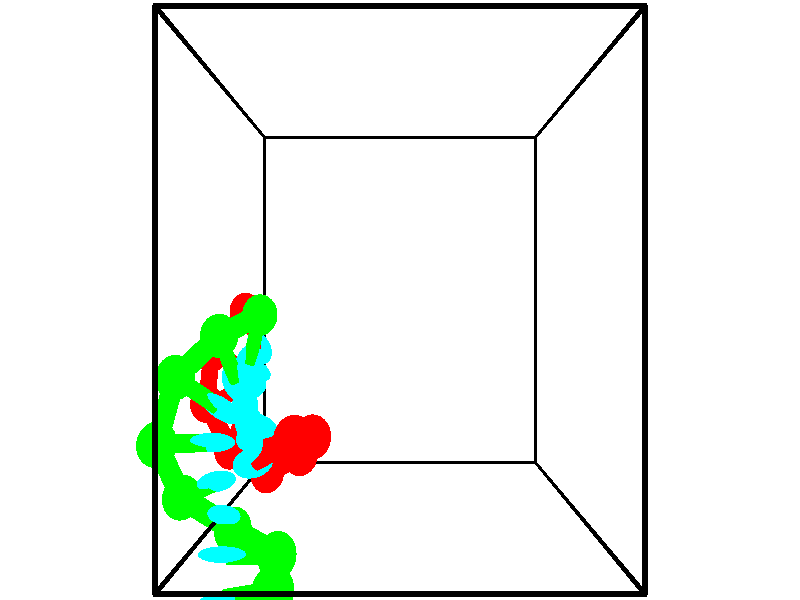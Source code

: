 // switches for output
#declare DRAW_BASES = 1; // possible values are 0, 1; only relevant for DNA ribbons
#declare DRAW_BASES_TYPE = 3; // possible values are 1, 2, 3; only relevant for DNA ribbons
#declare DRAW_FOG = 0; // set to 1 to enable fog

#include "colors.inc"

#include "transforms.inc"
background { rgb <1, 1, 1>}

#default {
   normal{
       ripples 0.25
       frequency 0.20
       turbulence 0.2
       lambda 5
   }
	finish {
		phong 0.1
		phong_size 40.
	}
}

// original window dimensions: 1024x640


// camera settings

camera {
	sky <-0, 1, 0>
	up <-0, 1, 0>
	right 1.6 * <1, 0, 0>
	location <2.5, 2.5, 11.1562>
	look_at <2.5, 2.5, 2.5>
	direction <0, 0, -8.6562>
	angle 67.0682
}


# declare cpy_camera_pos = <2.5, 2.5, 11.1562>;
# if (DRAW_FOG = 1)
fog {
	fog_type 2
	up vnormalize(cpy_camera_pos)
	color rgbt<1,1,1,0.3>
	distance 1e-5
	fog_alt 3e-3
	fog_offset 4
}
# end


// LIGHTS

# declare lum = 6;
global_settings {
	ambient_light rgb lum * <0.05, 0.05, 0.05>
	max_trace_level 15
}# declare cpy_direct_light_amount = 0.25;
light_source
{	1000 * <-1, -1, 1>,
	rgb lum * cpy_direct_light_amount
	parallel
}

light_source
{	1000 * <1, 1, -1>,
	rgb lum * cpy_direct_light_amount
	parallel
}

// strand 0

// nucleotide -1

// particle -1
sphere {
	<-0.017401, 2.347169, 1.321144> 0.250000
	pigment { color rgbt <1,0,0,0> }
	no_shadow
}
cylinder {
	<0.052834, 2.042999, 1.071049>,  <0.094974, 1.860497, 0.920991>, 0.100000
	pigment { color rgbt <1,0,0,0> }
	no_shadow
}
cylinder {
	<0.052834, 2.042999, 1.071049>,  <-0.017401, 2.347169, 1.321144>, 0.100000
	pigment { color rgbt <1,0,0,0> }
	no_shadow
}

// particle -1
sphere {
	<0.052834, 2.042999, 1.071049> 0.100000
	pigment { color rgbt <1,0,0,0> }
	no_shadow
}
sphere {
	0, 1
	scale<0.080000,0.200000,0.300000>
	matrix <0.030140, -0.630656, 0.775477,
		-0.984002, -0.155008, -0.087816,
		0.175587, -0.760424, -0.625239,
		0.105510, 1.814872, 0.883477>
	pigment { color rgbt <0,1,1,0> }
	no_shadow
}
cylinder {
	<-0.582598, 1.762362, 1.289895>,  <-0.017401, 2.347169, 1.321144>, 0.130000
	pigment { color rgbt <1,0,0,0> }
	no_shadow
}

// nucleotide -1

// particle -1
sphere {
	<-0.582598, 1.762362, 1.289895> 0.250000
	pigment { color rgbt <1,0,0,0> }
	no_shadow
}
cylinder {
	<-0.204796, 1.636993, 1.250549>,  <0.021886, 1.561772, 1.226942>, 0.100000
	pigment { color rgbt <1,0,0,0> }
	no_shadow
}
cylinder {
	<-0.204796, 1.636993, 1.250549>,  <-0.582598, 1.762362, 1.289895>, 0.100000
	pigment { color rgbt <1,0,0,0> }
	no_shadow
}

// particle -1
sphere {
	<-0.204796, 1.636993, 1.250549> 0.100000
	pigment { color rgbt <1,0,0,0> }
	no_shadow
}
sphere {
	0, 1
	scale<0.080000,0.200000,0.300000>
	matrix <-0.122566, -0.614054, 0.779689,
		-0.304772, -0.724365, -0.618392,
		0.944506, -0.313422, -0.098364,
		0.078556, 1.542967, 1.221040>
	pigment { color rgbt <0,1,1,0> }
	no_shadow
}
cylinder {
	<-0.567584, 1.129249, 1.574085>,  <-0.582598, 1.762362, 1.289895>, 0.130000
	pigment { color rgbt <1,0,0,0> }
	no_shadow
}

// nucleotide -1

// particle -1
sphere {
	<-0.567584, 1.129249, 1.574085> 0.250000
	pigment { color rgbt <1,0,0,0> }
	no_shadow
}
cylinder {
	<-0.187134, 1.249512, 1.602272>,  <0.041136, 1.321669, 1.619184>, 0.100000
	pigment { color rgbt <1,0,0,0> }
	no_shadow
}
cylinder {
	<-0.187134, 1.249512, 1.602272>,  <-0.567584, 1.129249, 1.574085>, 0.100000
	pigment { color rgbt <1,0,0,0> }
	no_shadow
}

// particle -1
sphere {
	<-0.187134, 1.249512, 1.602272> 0.100000
	pigment { color rgbt <1,0,0,0> }
	no_shadow
}
sphere {
	0, 1
	scale<0.080000,0.200000,0.300000>
	matrix <0.114667, -0.555739, 0.823411,
		0.286725, -0.775087, -0.563053,
		0.951126, 0.300656, 0.070468,
		0.098204, 1.339709, 1.623412>
	pigment { color rgbt <0,1,1,0> }
	no_shadow
}
cylinder {
	<-0.160291, 0.534766, 1.666500>,  <-0.567584, 1.129249, 1.574085>, 0.130000
	pigment { color rgbt <1,0,0,0> }
	no_shadow
}

// nucleotide -1

// particle -1
sphere {
	<-0.160291, 0.534766, 1.666500> 0.250000
	pigment { color rgbt <1,0,0,0> }
	no_shadow
}
cylinder {
	<-0.000984, 0.865387, 1.825596>,  <0.094600, 1.063759, 1.921053>, 0.100000
	pigment { color rgbt <1,0,0,0> }
	no_shadow
}
cylinder {
	<-0.000984, 0.865387, 1.825596>,  <-0.160291, 0.534766, 1.666500>, 0.100000
	pigment { color rgbt <1,0,0,0> }
	no_shadow
}

// particle -1
sphere {
	<-0.000984, 0.865387, 1.825596> 0.100000
	pigment { color rgbt <1,0,0,0> }
	no_shadow
}
sphere {
	0, 1
	scale<0.080000,0.200000,0.300000>
	matrix <0.068140, -0.459073, 0.885781,
		0.914735, -0.325675, -0.239155,
		0.398266, 0.826552, 0.397739,
		0.118496, 1.113353, 1.944917>
	pigment { color rgbt <0,1,1,0> }
	no_shadow
}
cylinder {
	<0.505672, 0.338665, 2.093103>,  <-0.160291, 0.534766, 1.666500>, 0.130000
	pigment { color rgbt <1,0,0,0> }
	no_shadow
}

// nucleotide -1

// particle -1
sphere {
	<0.505672, 0.338665, 2.093103> 0.250000
	pigment { color rgbt <1,0,0,0> }
	no_shadow
}
cylinder {
	<0.392445, 0.696949, 2.230259>,  <0.324508, 0.911920, 2.312552>, 0.100000
	pigment { color rgbt <1,0,0,0> }
	no_shadow
}
cylinder {
	<0.392445, 0.696949, 2.230259>,  <0.505672, 0.338665, 2.093103>, 0.100000
	pigment { color rgbt <1,0,0,0> }
	no_shadow
}

// particle -1
sphere {
	<0.392445, 0.696949, 2.230259> 0.100000
	pigment { color rgbt <1,0,0,0> }
	no_shadow
}
sphere {
	0, 1
	scale<0.080000,0.200000,0.300000>
	matrix <0.272006, -0.267859, 0.924264,
		0.919720, 0.354899, -0.167816,
		-0.283069, 0.895711, 0.342890,
		0.307524, 0.965662, 2.333126>
	pigment { color rgbt <0,1,1,0> }
	no_shadow
}
cylinder {
	<1.059942, 0.638110, 2.441097>,  <0.505672, 0.338665, 2.093103>, 0.130000
	pigment { color rgbt <1,0,0,0> }
	no_shadow
}

// nucleotide -1

// particle -1
sphere {
	<1.059942, 0.638110, 2.441097> 0.250000
	pigment { color rgbt <1,0,0,0> }
	no_shadow
}
cylinder {
	<0.764904, 0.841370, 2.618969>,  <0.587882, 0.963325, 2.725692>, 0.100000
	pigment { color rgbt <1,0,0,0> }
	no_shadow
}
cylinder {
	<0.764904, 0.841370, 2.618969>,  <1.059942, 0.638110, 2.441097>, 0.100000
	pigment { color rgbt <1,0,0,0> }
	no_shadow
}

// particle -1
sphere {
	<0.764904, 0.841370, 2.618969> 0.100000
	pigment { color rgbt <1,0,0,0> }
	no_shadow
}
sphere {
	0, 1
	scale<0.080000,0.200000,0.300000>
	matrix <0.204186, -0.459871, 0.864192,
		0.643633, 0.728220, 0.235441,
		-0.737594, 0.508149, 0.444680,
		0.543626, 0.993814, 2.752373>
	pigment { color rgbt <0,1,1,0> }
	no_shadow
}
cylinder {
	<1.321446, 0.964138, 3.037239>,  <1.059942, 0.638110, 2.441097>, 0.130000
	pigment { color rgbt <1,0,0,0> }
	no_shadow
}

// nucleotide -1

// particle -1
sphere {
	<1.321446, 0.964138, 3.037239> 0.250000
	pigment { color rgbt <1,0,0,0> }
	no_shadow
}
cylinder {
	<0.925938, 0.960716, 3.096916>,  <0.688633, 0.958663, 3.132722>, 0.100000
	pigment { color rgbt <1,0,0,0> }
	no_shadow
}
cylinder {
	<0.925938, 0.960716, 3.096916>,  <1.321446, 0.964138, 3.037239>, 0.100000
	pigment { color rgbt <1,0,0,0> }
	no_shadow
}

// particle -1
sphere {
	<0.925938, 0.960716, 3.096916> 0.100000
	pigment { color rgbt <1,0,0,0> }
	no_shadow
}
sphere {
	0, 1
	scale<0.080000,0.200000,0.300000>
	matrix <0.133328, -0.501410, 0.854875,
		0.067493, 0.865167, 0.496921,
		-0.988771, -0.008556, 0.149193,
		0.629306, 0.958150, 3.141674>
	pigment { color rgbt <0,1,1,0> }
	no_shadow
}
cylinder {
	<1.208117, 1.080154, 3.802284>,  <1.321446, 0.964138, 3.037239>, 0.130000
	pigment { color rgbt <1,0,0,0> }
	no_shadow
}

// nucleotide -1

// particle -1
sphere {
	<1.208117, 1.080154, 3.802284> 0.250000
	pigment { color rgbt <1,0,0,0> }
	no_shadow
}
cylinder {
	<0.882679, 0.908943, 3.644878>,  <0.687416, 0.806217, 3.550435>, 0.100000
	pigment { color rgbt <1,0,0,0> }
	no_shadow
}
cylinder {
	<0.882679, 0.908943, 3.644878>,  <1.208117, 1.080154, 3.802284>, 0.100000
	pigment { color rgbt <1,0,0,0> }
	no_shadow
}

// particle -1
sphere {
	<0.882679, 0.908943, 3.644878> 0.100000
	pigment { color rgbt <1,0,0,0> }
	no_shadow
}
sphere {
	0, 1
	scale<0.080000,0.200000,0.300000>
	matrix <-0.061083, -0.610138, 0.789937,
		-0.578213, 0.666727, 0.470260,
		-0.813596, -0.428027, -0.393515,
		0.638600, 0.780535, 3.526824>
	pigment { color rgbt <0,1,1,0> }
	no_shadow
}
// strand 1

// nucleotide -1

// particle -1
sphere {
	<0.991650, -0.381643, 3.998425> 0.250000
	pigment { color rgbt <0,1,0,0> }
	no_shadow
}
cylinder {
	<0.609962, -0.465942, 3.913521>,  <0.380950, -0.516522, 3.862579>, 0.100000
	pigment { color rgbt <0,1,0,0> }
	no_shadow
}
cylinder {
	<0.609962, -0.465942, 3.913521>,  <0.991650, -0.381643, 3.998425>, 0.100000
	pigment { color rgbt <0,1,0,0> }
	no_shadow
}

// particle -1
sphere {
	<0.609962, -0.465942, 3.913521> 0.100000
	pigment { color rgbt <0,1,0,0> }
	no_shadow
}
sphere {
	0, 1
	scale<0.080000,0.200000,0.300000>
	matrix <-0.146210, 0.947710, -0.283672,
		0.260943, -0.239650, -0.935135,
		-0.954218, -0.210748, -0.212259,
		0.323697, -0.529167, 3.849843>
	pigment { color rgbt <0,1,1,0> }
	no_shadow
}
cylinder {
	<0.908045, -0.250563, 3.350750>,  <0.991650, -0.381643, 3.998425>, 0.130000
	pigment { color rgbt <0,1,0,0> }
	no_shadow
}

// nucleotide -1

// particle -1
sphere {
	<0.908045, -0.250563, 3.350750> 0.250000
	pigment { color rgbt <0,1,0,0> }
	no_shadow
}
cylinder {
	<0.565723, -0.178703, 3.544792>,  <0.360331, -0.135587, 3.661217>, 0.100000
	pigment { color rgbt <0,1,0,0> }
	no_shadow
}
cylinder {
	<0.565723, -0.178703, 3.544792>,  <0.908045, -0.250563, 3.350750>, 0.100000
	pigment { color rgbt <0,1,0,0> }
	no_shadow
}

// particle -1
sphere {
	<0.565723, -0.178703, 3.544792> 0.100000
	pigment { color rgbt <0,1,0,0> }
	no_shadow
}
sphere {
	0, 1
	scale<0.080000,0.200000,0.300000>
	matrix <-0.017805, 0.926975, -0.374699,
		-0.516995, -0.329306, -0.790110,
		-0.855803, 0.179650, 0.485105,
		0.308982, -0.124808, 3.690324>
	pigment { color rgbt <0,1,1,0> }
	no_shadow
}
cylinder {
	<0.208600, -0.120117, 2.880455>,  <0.908045, -0.250563, 3.350750>, 0.130000
	pigment { color rgbt <0,1,0,0> }
	no_shadow
}

// nucleotide -1

// particle -1
sphere {
	<0.208600, -0.120117, 2.880455> 0.250000
	pigment { color rgbt <0,1,0,0> }
	no_shadow
}
cylinder {
	<0.241196, 0.075249, 3.227974>,  <0.260753, 0.192468, 3.436486>, 0.100000
	pigment { color rgbt <0,1,0,0> }
	no_shadow
}
cylinder {
	<0.241196, 0.075249, 3.227974>,  <0.208600, -0.120117, 2.880455>, 0.100000
	pigment { color rgbt <0,1,0,0> }
	no_shadow
}

// particle -1
sphere {
	<0.241196, 0.075249, 3.227974> 0.100000
	pigment { color rgbt <0,1,0,0> }
	no_shadow
}
sphere {
	0, 1
	scale<0.080000,0.200000,0.300000>
	matrix <-0.007129, 0.871961, -0.489524,
		-0.996649, 0.033697, 0.074537,
		0.081489, 0.488415, 0.868798,
		0.265642, 0.221773, 3.488613>
	pigment { color rgbt <0,1,1,0> }
	no_shadow
}
cylinder {
	<-0.460723, 0.267832, 2.968667>,  <0.208600, -0.120117, 2.880455>, 0.130000
	pigment { color rgbt <0,1,0,0> }
	no_shadow
}

// nucleotide -1

// particle -1
sphere {
	<-0.460723, 0.267832, 2.968667> 0.250000
	pigment { color rgbt <0,1,0,0> }
	no_shadow
}
cylinder {
	<-0.137474, 0.414742, 3.152863>,  <0.056475, 0.502887, 3.263380>, 0.100000
	pigment { color rgbt <0,1,0,0> }
	no_shadow
}
cylinder {
	<-0.137474, 0.414742, 3.152863>,  <-0.460723, 0.267832, 2.968667>, 0.100000
	pigment { color rgbt <0,1,0,0> }
	no_shadow
}

// particle -1
sphere {
	<-0.137474, 0.414742, 3.152863> 0.100000
	pigment { color rgbt <0,1,0,0> }
	no_shadow
}
sphere {
	0, 1
	scale<0.080000,0.200000,0.300000>
	matrix <-0.062360, 0.830747, -0.553146,
		-0.585706, 0.418293, 0.694247,
		0.808121, 0.367275, 0.460488,
		0.104962, 0.524924, 3.291009>
	pigment { color rgbt <0,1,1,0> }
	no_shadow
}
cylinder {
	<-0.679428, 0.927473, 3.264525>,  <-0.460723, 0.267832, 2.968667>, 0.130000
	pigment { color rgbt <0,1,0,0> }
	no_shadow
}

// nucleotide -1

// particle -1
sphere {
	<-0.679428, 0.927473, 3.264525> 0.250000
	pigment { color rgbt <0,1,0,0> }
	no_shadow
}
cylinder {
	<-0.281645, 0.929214, 3.222504>,  <-0.042975, 0.930260, 3.197291>, 0.100000
	pigment { color rgbt <0,1,0,0> }
	no_shadow
}
cylinder {
	<-0.281645, 0.929214, 3.222504>,  <-0.679428, 0.927473, 3.264525>, 0.100000
	pigment { color rgbt <0,1,0,0> }
	no_shadow
}

// particle -1
sphere {
	<-0.281645, 0.929214, 3.222504> 0.100000
	pigment { color rgbt <0,1,0,0> }
	no_shadow
}
sphere {
	0, 1
	scale<0.080000,0.200000,0.300000>
	matrix <-0.061002, 0.837686, -0.542735,
		0.085639, 0.546135, 0.833308,
		0.994457, 0.004354, -0.105054,
		0.016692, 0.930521, 3.190987>
	pigment { color rgbt <0,1,1,0> }
	no_shadow
}
cylinder {
	<-0.477912, 1.642413, 3.157002>,  <-0.679428, 0.927473, 3.264525>, 0.130000
	pigment { color rgbt <0,1,0,0> }
	no_shadow
}

// nucleotide -1

// particle -1
sphere {
	<-0.477912, 1.642413, 3.157002> 0.250000
	pigment { color rgbt <0,1,0,0> }
	no_shadow
}
cylinder {
	<-0.163021, 1.427071, 3.036705>,  <0.025914, 1.297866, 2.964527>, 0.100000
	pigment { color rgbt <0,1,0,0> }
	no_shadow
}
cylinder {
	<-0.163021, 1.427071, 3.036705>,  <-0.477912, 1.642413, 3.157002>, 0.100000
	pigment { color rgbt <0,1,0,0> }
	no_shadow
}

// particle -1
sphere {
	<-0.163021, 1.427071, 3.036705> 0.100000
	pigment { color rgbt <0,1,0,0> }
	no_shadow
}
sphere {
	0, 1
	scale<0.080000,0.200000,0.300000>
	matrix <0.208589, 0.691416, -0.691690,
		0.580312, 0.481786, 0.656597,
		0.787228, -0.538355, -0.300742,
		0.073147, 1.265564, 2.946482>
	pigment { color rgbt <0,1,1,0> }
	no_shadow
}
cylinder {
	<0.042560, 2.093331, 2.950055>,  <-0.477912, 1.642413, 3.157002>, 0.130000
	pigment { color rgbt <0,1,0,0> }
	no_shadow
}

// nucleotide -1

// particle -1
sphere {
	<0.042560, 2.093331, 2.950055> 0.250000
	pigment { color rgbt <0,1,0,0> }
	no_shadow
}
cylinder {
	<0.125967, 1.762871, 2.740677>,  <0.176011, 1.564595, 2.615050>, 0.100000
	pigment { color rgbt <0,1,0,0> }
	no_shadow
}
cylinder {
	<0.125967, 1.762871, 2.740677>,  <0.042560, 2.093331, 2.950055>, 0.100000
	pigment { color rgbt <0,1,0,0> }
	no_shadow
}

// particle -1
sphere {
	<0.125967, 1.762871, 2.740677> 0.100000
	pigment { color rgbt <0,1,0,0> }
	no_shadow
}
sphere {
	0, 1
	scale<0.080000,0.200000,0.300000>
	matrix <-0.037650, 0.528033, -0.848389,
		0.977294, 0.196611, 0.079000,
		0.208517, -0.826151, -0.523446,
		0.188522, 1.515026, 2.583643>
	pigment { color rgbt <0,1,1,0> }
	no_shadow
}
cylinder {
	<0.464592, 2.318033, 2.386064>,  <0.042560, 2.093331, 2.950055>, 0.130000
	pigment { color rgbt <0,1,0,0> }
	no_shadow
}

// nucleotide -1

// particle -1
sphere {
	<0.464592, 2.318033, 2.386064> 0.250000
	pigment { color rgbt <0,1,0,0> }
	no_shadow
}
cylinder {
	<0.342615, 1.954552, 2.272034>,  <0.269429, 1.736463, 2.203616>, 0.100000
	pigment { color rgbt <0,1,0,0> }
	no_shadow
}
cylinder {
	<0.342615, 1.954552, 2.272034>,  <0.464592, 2.318033, 2.386064>, 0.100000
	pigment { color rgbt <0,1,0,0> }
	no_shadow
}

// particle -1
sphere {
	<0.342615, 1.954552, 2.272034> 0.100000
	pigment { color rgbt <0,1,0,0> }
	no_shadow
}
sphere {
	0, 1
	scale<0.080000,0.200000,0.300000>
	matrix <-0.247681, 0.364702, -0.897578,
		0.919600, -0.203103, -0.336282,
		-0.304943, -0.908703, -0.285075,
		0.251132, 1.681941, 2.186511>
	pigment { color rgbt <0,1,1,0> }
	no_shadow
}
// box output
cylinder {
	<0.000000, 0.000000, 0.000000>,  <5.000000, 0.000000, 0.000000>, 0.025000
	pigment { color rgbt <0,0,0,0> }
	no_shadow
}
cylinder {
	<0.000000, 0.000000, 0.000000>,  <0.000000, 5.000000, 0.000000>, 0.025000
	pigment { color rgbt <0,0,0,0> }
	no_shadow
}
cylinder {
	<0.000000, 0.000000, 0.000000>,  <0.000000, 0.000000, 5.000000>, 0.025000
	pigment { color rgbt <0,0,0,0> }
	no_shadow
}
cylinder {
	<5.000000, 5.000000, 5.000000>,  <0.000000, 5.000000, 5.000000>, 0.025000
	pigment { color rgbt <0,0,0,0> }
	no_shadow
}
cylinder {
	<5.000000, 5.000000, 5.000000>,  <5.000000, 0.000000, 5.000000>, 0.025000
	pigment { color rgbt <0,0,0,0> }
	no_shadow
}
cylinder {
	<5.000000, 5.000000, 5.000000>,  <5.000000, 5.000000, 0.000000>, 0.025000
	pigment { color rgbt <0,0,0,0> }
	no_shadow
}
cylinder {
	<0.000000, 0.000000, 5.000000>,  <0.000000, 5.000000, 5.000000>, 0.025000
	pigment { color rgbt <0,0,0,0> }
	no_shadow
}
cylinder {
	<0.000000, 0.000000, 5.000000>,  <5.000000, 0.000000, 5.000000>, 0.025000
	pigment { color rgbt <0,0,0,0> }
	no_shadow
}
cylinder {
	<5.000000, 5.000000, 0.000000>,  <0.000000, 5.000000, 0.000000>, 0.025000
	pigment { color rgbt <0,0,0,0> }
	no_shadow
}
cylinder {
	<5.000000, 5.000000, 0.000000>,  <5.000000, 0.000000, 0.000000>, 0.025000
	pigment { color rgbt <0,0,0,0> }
	no_shadow
}
cylinder {
	<5.000000, 0.000000, 5.000000>,  <5.000000, 0.000000, 0.000000>, 0.025000
	pigment { color rgbt <0,0,0,0> }
	no_shadow
}
cylinder {
	<0.000000, 5.000000, 0.000000>,  <0.000000, 5.000000, 5.000000>, 0.025000
	pigment { color rgbt <0,0,0,0> }
	no_shadow
}
// end of box output

